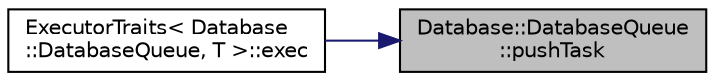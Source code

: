 digraph "Database::DatabaseQueue::pushTask"
{
 // LATEX_PDF_SIZE
  edge [fontname="Helvetica",fontsize="10",labelfontname="Helvetica",labelfontsize="10"];
  node [fontname="Helvetica",fontsize="10",shape=record];
  rankdir="RL";
  Node1 [label="Database::DatabaseQueue\l::pushTask",height=0.2,width=0.4,color="black", fillcolor="grey75", style="filled", fontcolor="black",tooltip=" "];
  Node1 -> Node2 [dir="back",color="midnightblue",fontsize="10",style="solid",fontname="Helvetica"];
  Node2 [label="ExecutorTraits\< Database\l::DatabaseQueue, T \>::exec",height=0.2,width=0.4,color="black", fillcolor="white", style="filled",URL="$struct_executor_traits_3_01_database_1_1_database_queue_00_01_t_01_4.html#a765fcc2da6f78a200814a4fcb5848a36",tooltip=" "];
}
